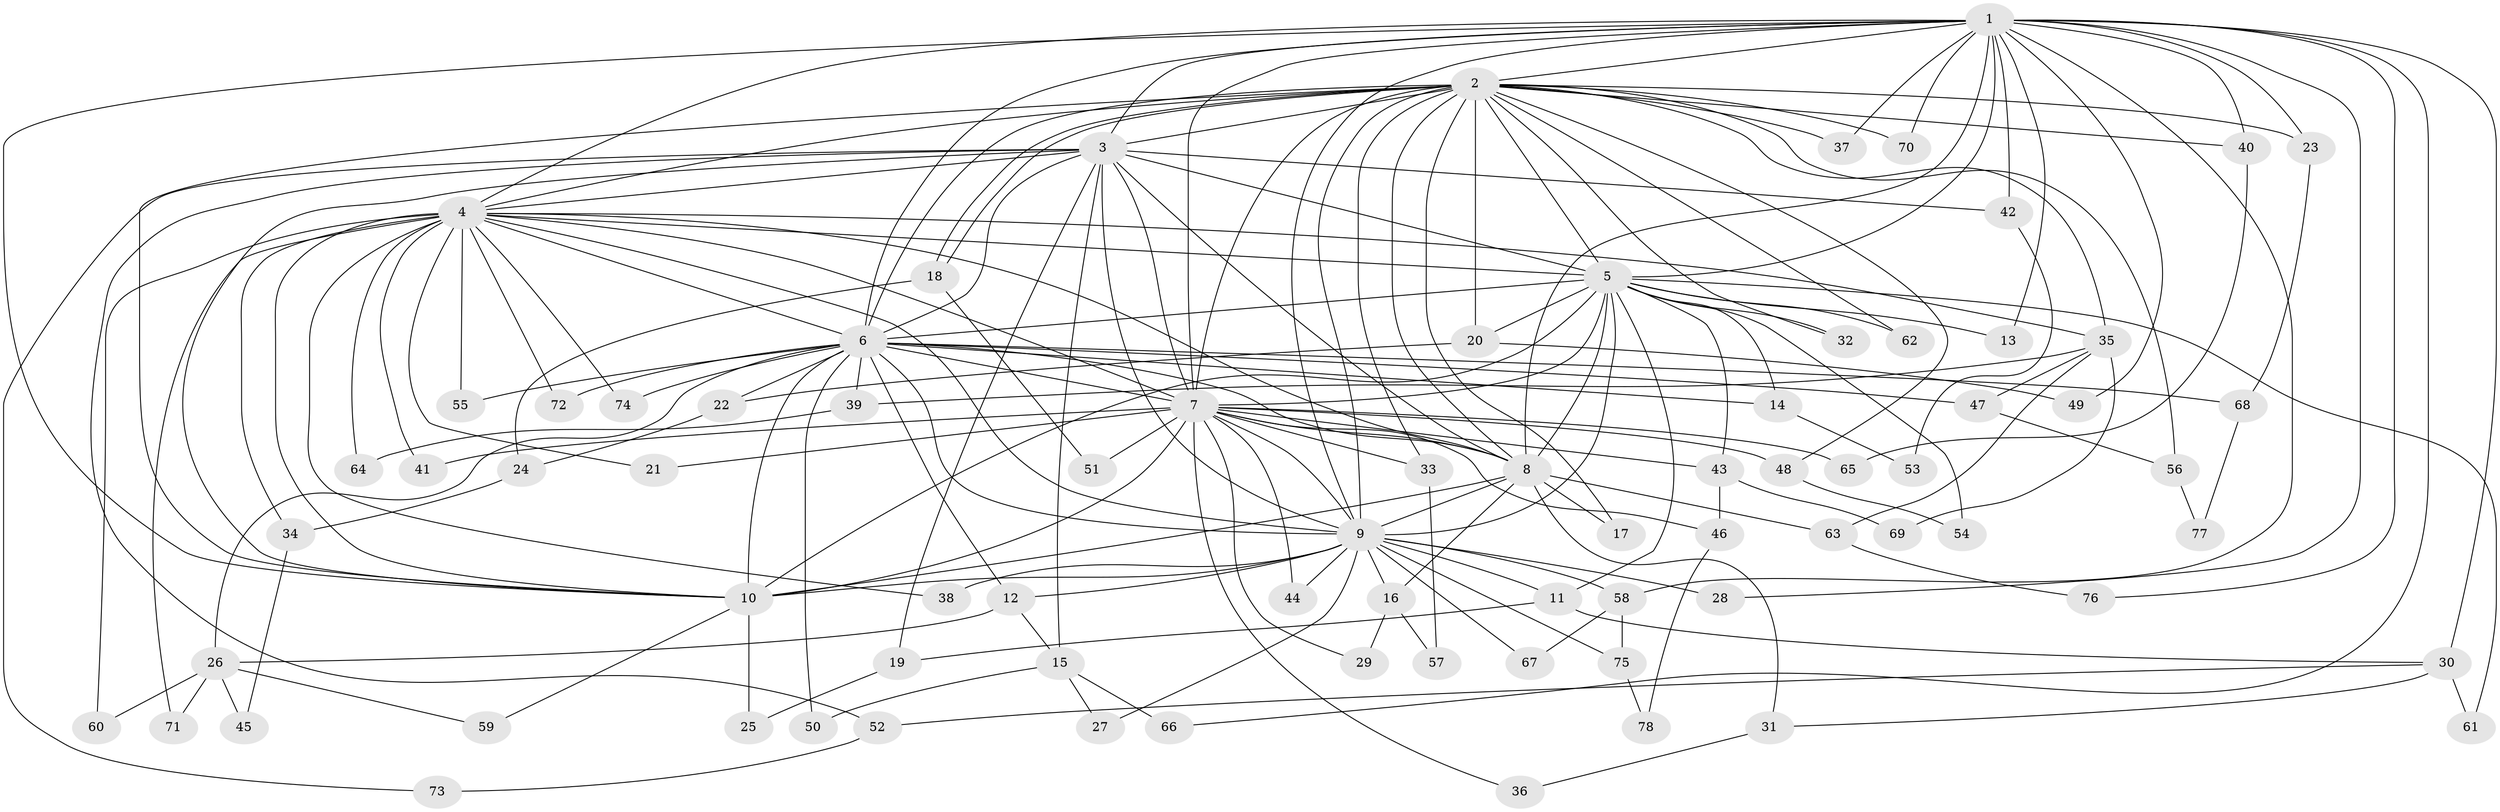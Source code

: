 // coarse degree distribution, {18: 0.034482758620689655, 10: 0.017241379310344827, 19: 0.034482758620689655, 23: 0.017241379310344827, 20: 0.017241379310344827, 3: 0.2413793103448276, 4: 0.06896551724137931, 2: 0.4827586206896552, 5: 0.05172413793103448, 6: 0.034482758620689655}
// Generated by graph-tools (version 1.1) at 2025/41/03/06/25 10:41:42]
// undirected, 78 vertices, 181 edges
graph export_dot {
graph [start="1"]
  node [color=gray90,style=filled];
  1;
  2;
  3;
  4;
  5;
  6;
  7;
  8;
  9;
  10;
  11;
  12;
  13;
  14;
  15;
  16;
  17;
  18;
  19;
  20;
  21;
  22;
  23;
  24;
  25;
  26;
  27;
  28;
  29;
  30;
  31;
  32;
  33;
  34;
  35;
  36;
  37;
  38;
  39;
  40;
  41;
  42;
  43;
  44;
  45;
  46;
  47;
  48;
  49;
  50;
  51;
  52;
  53;
  54;
  55;
  56;
  57;
  58;
  59;
  60;
  61;
  62;
  63;
  64;
  65;
  66;
  67;
  68;
  69;
  70;
  71;
  72;
  73;
  74;
  75;
  76;
  77;
  78;
  1 -- 2;
  1 -- 3;
  1 -- 4;
  1 -- 5;
  1 -- 6;
  1 -- 7;
  1 -- 8;
  1 -- 9;
  1 -- 10;
  1 -- 13;
  1 -- 23;
  1 -- 28;
  1 -- 30;
  1 -- 37;
  1 -- 40;
  1 -- 42;
  1 -- 49;
  1 -- 58;
  1 -- 66;
  1 -- 70;
  1 -- 76;
  2 -- 3;
  2 -- 4;
  2 -- 5;
  2 -- 6;
  2 -- 7;
  2 -- 8;
  2 -- 9;
  2 -- 10;
  2 -- 17;
  2 -- 18;
  2 -- 18;
  2 -- 20;
  2 -- 23;
  2 -- 32;
  2 -- 33;
  2 -- 35;
  2 -- 37;
  2 -- 40;
  2 -- 48;
  2 -- 56;
  2 -- 62;
  2 -- 70;
  3 -- 4;
  3 -- 5;
  3 -- 6;
  3 -- 7;
  3 -- 8;
  3 -- 9;
  3 -- 10;
  3 -- 15;
  3 -- 19;
  3 -- 42;
  3 -- 52;
  3 -- 73;
  4 -- 5;
  4 -- 6;
  4 -- 7;
  4 -- 8;
  4 -- 9;
  4 -- 10;
  4 -- 21;
  4 -- 34;
  4 -- 35;
  4 -- 38;
  4 -- 41;
  4 -- 55;
  4 -- 60;
  4 -- 64;
  4 -- 71;
  4 -- 72;
  4 -- 74;
  5 -- 6;
  5 -- 7;
  5 -- 8;
  5 -- 9;
  5 -- 10;
  5 -- 11;
  5 -- 13;
  5 -- 14;
  5 -- 20;
  5 -- 32;
  5 -- 43;
  5 -- 54;
  5 -- 61;
  5 -- 62;
  6 -- 7;
  6 -- 8;
  6 -- 9;
  6 -- 10;
  6 -- 12;
  6 -- 14;
  6 -- 22;
  6 -- 26;
  6 -- 39;
  6 -- 47;
  6 -- 50;
  6 -- 55;
  6 -- 68;
  6 -- 72;
  6 -- 74;
  7 -- 8;
  7 -- 9;
  7 -- 10;
  7 -- 21;
  7 -- 29;
  7 -- 33;
  7 -- 36;
  7 -- 41;
  7 -- 43;
  7 -- 44;
  7 -- 46;
  7 -- 48;
  7 -- 51;
  7 -- 65;
  8 -- 9;
  8 -- 10;
  8 -- 16;
  8 -- 17;
  8 -- 31;
  8 -- 63;
  9 -- 10;
  9 -- 11;
  9 -- 12;
  9 -- 16;
  9 -- 27;
  9 -- 28;
  9 -- 38;
  9 -- 44;
  9 -- 58;
  9 -- 67;
  9 -- 75;
  10 -- 25;
  10 -- 59;
  11 -- 19;
  11 -- 30;
  12 -- 15;
  12 -- 26;
  14 -- 53;
  15 -- 27;
  15 -- 50;
  15 -- 66;
  16 -- 29;
  16 -- 57;
  18 -- 24;
  18 -- 51;
  19 -- 25;
  20 -- 22;
  20 -- 49;
  22 -- 24;
  23 -- 68;
  24 -- 34;
  26 -- 45;
  26 -- 59;
  26 -- 60;
  26 -- 71;
  30 -- 31;
  30 -- 52;
  30 -- 61;
  31 -- 36;
  33 -- 57;
  34 -- 45;
  35 -- 39;
  35 -- 47;
  35 -- 63;
  35 -- 69;
  39 -- 64;
  40 -- 65;
  42 -- 53;
  43 -- 46;
  43 -- 69;
  46 -- 78;
  47 -- 56;
  48 -- 54;
  52 -- 73;
  56 -- 77;
  58 -- 67;
  58 -- 75;
  63 -- 76;
  68 -- 77;
  75 -- 78;
}
